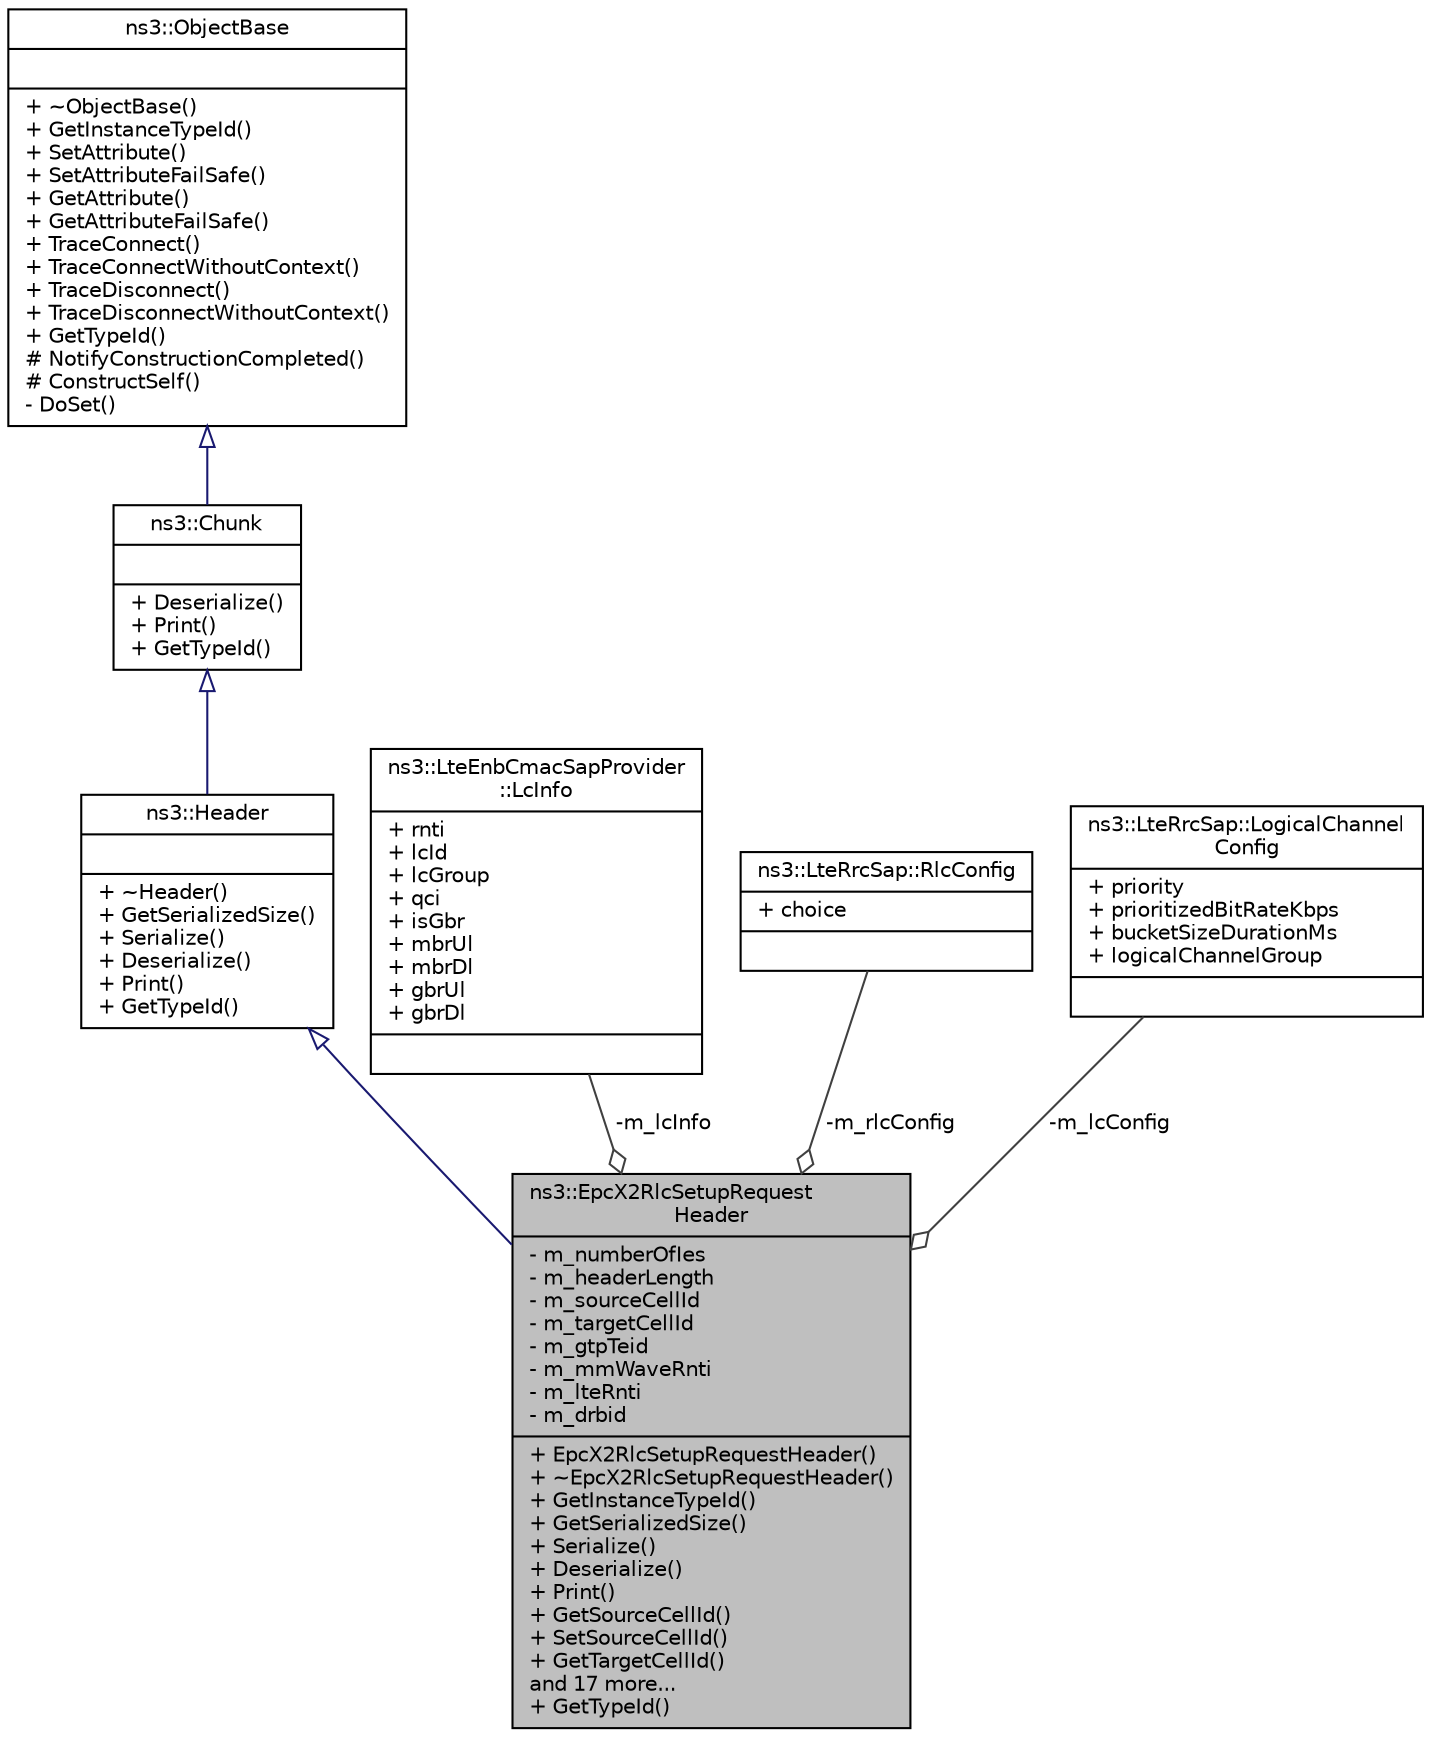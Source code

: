 digraph "ns3::EpcX2RlcSetupRequestHeader"
{
  edge [fontname="Helvetica",fontsize="10",labelfontname="Helvetica",labelfontsize="10"];
  node [fontname="Helvetica",fontsize="10",shape=record];
  Node1 [label="{ns3::EpcX2RlcSetupRequest\lHeader\n|- m_numberOfIes\l- m_headerLength\l- m_sourceCellId\l- m_targetCellId\l- m_gtpTeid\l- m_mmWaveRnti\l- m_lteRnti\l- m_drbid\l|+ EpcX2RlcSetupRequestHeader()\l+ ~EpcX2RlcSetupRequestHeader()\l+ GetInstanceTypeId()\l+ GetSerializedSize()\l+ Serialize()\l+ Deserialize()\l+ Print()\l+ GetSourceCellId()\l+ SetSourceCellId()\l+ GetTargetCellId()\land 17 more...\l+ GetTypeId()\l}",height=0.2,width=0.4,color="black", fillcolor="grey75", style="filled", fontcolor="black"];
  Node2 -> Node1 [dir="back",color="midnightblue",fontsize="10",style="solid",arrowtail="onormal"];
  Node2 [label="{ns3::Header\n||+ ~Header()\l+ GetSerializedSize()\l+ Serialize()\l+ Deserialize()\l+ Print()\l+ GetTypeId()\l}",height=0.2,width=0.4,color="black", fillcolor="white", style="filled",URL="$d6/dae/classns3_1_1Header.html",tooltip="Protocol header serialization and deserialization. "];
  Node3 -> Node2 [dir="back",color="midnightblue",fontsize="10",style="solid",arrowtail="onormal"];
  Node3 [label="{ns3::Chunk\n||+ Deserialize()\l+ Print()\l+ GetTypeId()\l}",height=0.2,width=0.4,color="black", fillcolor="white", style="filled",URL="$d7/d9b/classns3_1_1Chunk.html",tooltip="abstract base class for ns3::Header and ns3::Trailer "];
  Node4 -> Node3 [dir="back",color="midnightblue",fontsize="10",style="solid",arrowtail="onormal"];
  Node4 [label="{ns3::ObjectBase\n||+ ~ObjectBase()\l+ GetInstanceTypeId()\l+ SetAttribute()\l+ SetAttributeFailSafe()\l+ GetAttribute()\l+ GetAttributeFailSafe()\l+ TraceConnect()\l+ TraceConnectWithoutContext()\l+ TraceDisconnect()\l+ TraceDisconnectWithoutContext()\l+ GetTypeId()\l# NotifyConstructionCompleted()\l# ConstructSelf()\l- DoSet()\l}",height=0.2,width=0.4,color="black", fillcolor="white", style="filled",URL="$d2/dac/classns3_1_1ObjectBase.html",tooltip="Anchor the ns-3 type and attribute system. "];
  Node5 -> Node1 [color="grey25",fontsize="10",style="solid",label=" -m_lcInfo" ,arrowhead="odiamond"];
  Node5 [label="{ns3::LteEnbCmacSapProvider\l::LcInfo\n|+ rnti\l+ lcId\l+ lcGroup\l+ qci\l+ isGbr\l+ mbrUl\l+ mbrDl\l+ gbrUl\l+ gbrDl\l|}",height=0.2,width=0.4,color="black", fillcolor="white", style="filled",URL="$d5/d6b/structns3_1_1LteEnbCmacSapProvider_1_1LcInfo.html"];
  Node6 -> Node1 [color="grey25",fontsize="10",style="solid",label=" -m_rlcConfig" ,arrowhead="odiamond"];
  Node6 [label="{ns3::LteRrcSap::RlcConfig\n|+ choice\l|}",height=0.2,width=0.4,color="black", fillcolor="white", style="filled",URL="$d0/d9d/structns3_1_1LteRrcSap_1_1RlcConfig.html"];
  Node7 -> Node1 [color="grey25",fontsize="10",style="solid",label=" -m_lcConfig" ,arrowhead="odiamond"];
  Node7 [label="{ns3::LteRrcSap::LogicalChannel\lConfig\n|+ priority\l+ prioritizedBitRateKbps\l+ bucketSizeDurationMs\l+ logicalChannelGroup\l|}",height=0.2,width=0.4,color="black", fillcolor="white", style="filled",URL="$d9/d83/structns3_1_1LteRrcSap_1_1LogicalChannelConfig.html"];
}
